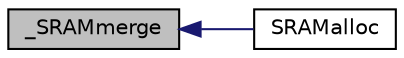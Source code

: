 digraph "_SRAMmerge"
{
  edge [fontname="Helvetica",fontsize="10",labelfontname="Helvetica",labelfontsize="10"];
  node [fontname="Helvetica",fontsize="10",shape=record];
  rankdir="LR";
  Node1 [label="_SRAMmerge",height=0.2,width=0.4,color="black", fillcolor="grey75", style="filled", fontcolor="black"];
  Node1 -> Node2 [dir="back",color="midnightblue",fontsize="10",style="solid",fontname="Helvetica"];
  Node2 [label="SRAMalloc",height=0.2,width=0.4,color="black", fillcolor="white", style="filled",URL="$salloc_8c.html#a5dec1ecac657ac6eced21ca49a9c81dc"];
}
